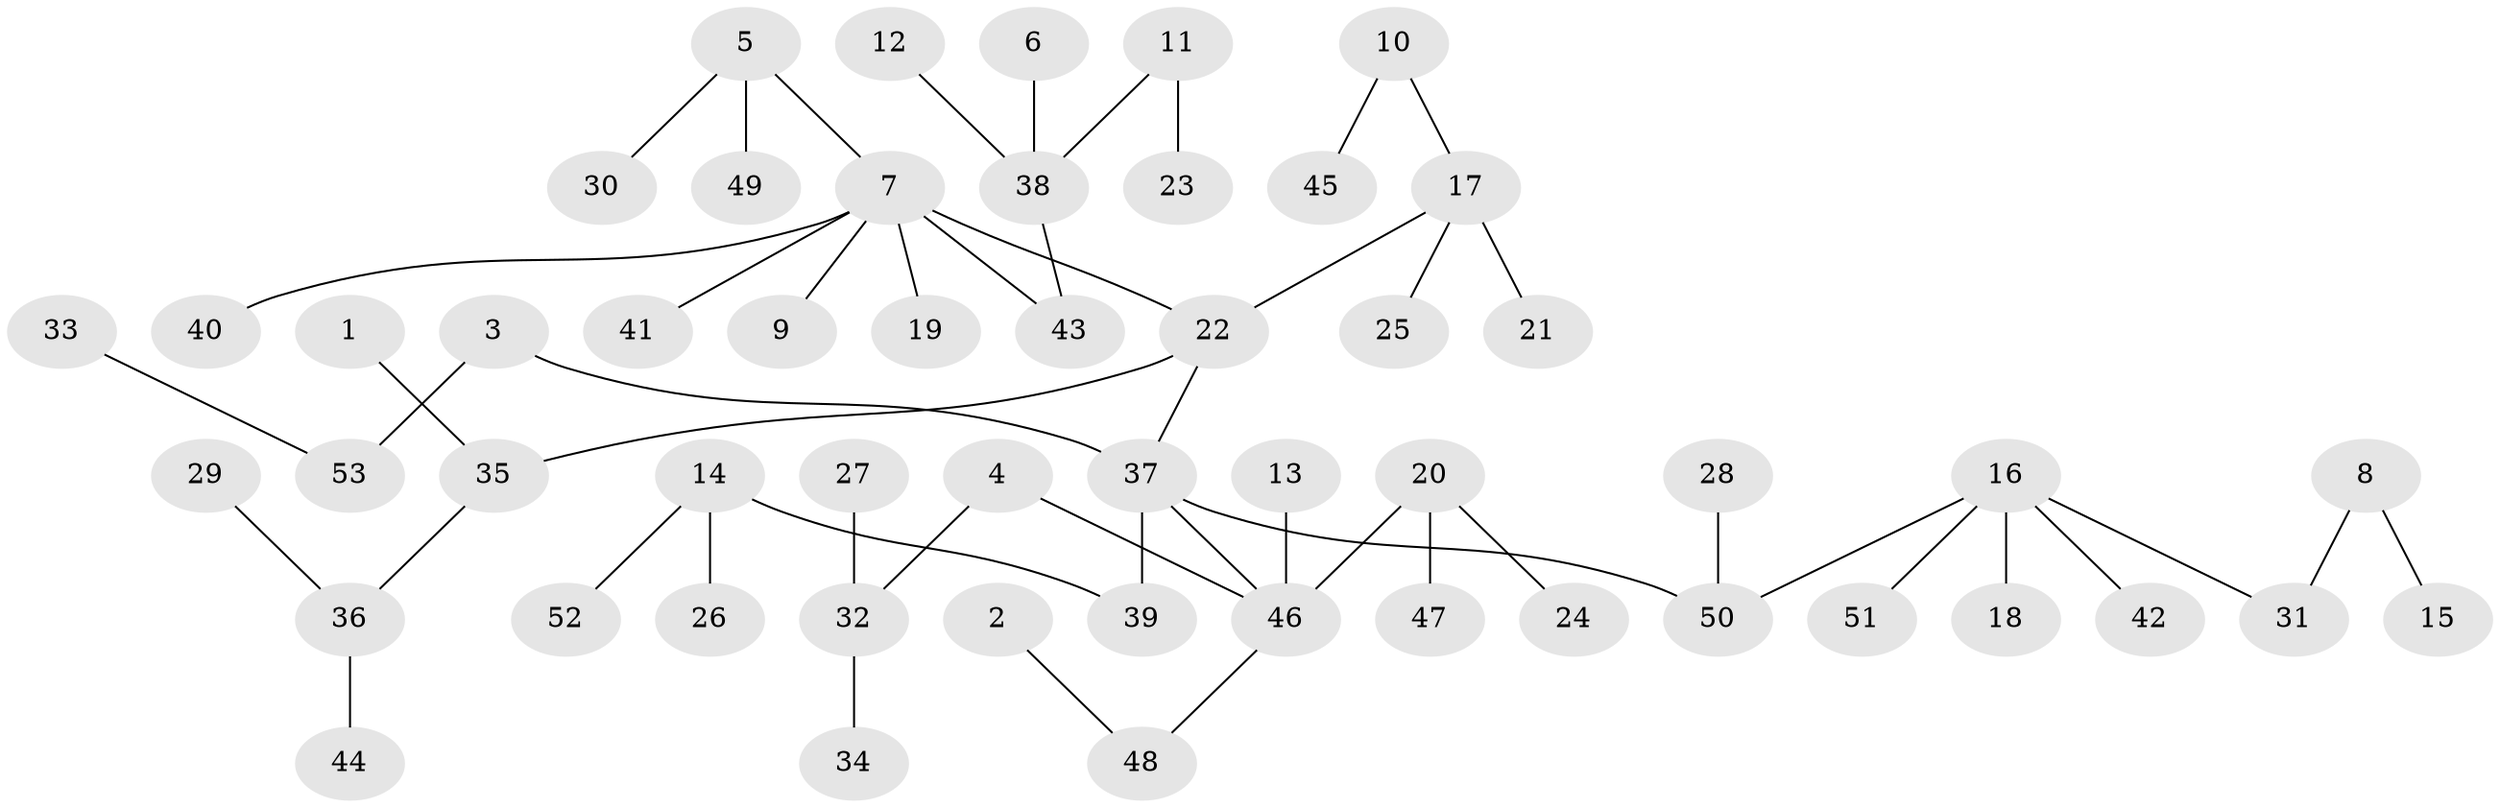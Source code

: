 // original degree distribution, {6: 0.02830188679245283, 5: 0.02830188679245283, 8: 0.009433962264150943, 7: 0.009433962264150943, 4: 0.0660377358490566, 3: 0.09433962264150944, 2: 0.2169811320754717, 1: 0.5471698113207547}
// Generated by graph-tools (version 1.1) at 2025/02/03/09/25 03:02:18]
// undirected, 53 vertices, 52 edges
graph export_dot {
graph [start="1"]
  node [color=gray90,style=filled];
  1;
  2;
  3;
  4;
  5;
  6;
  7;
  8;
  9;
  10;
  11;
  12;
  13;
  14;
  15;
  16;
  17;
  18;
  19;
  20;
  21;
  22;
  23;
  24;
  25;
  26;
  27;
  28;
  29;
  30;
  31;
  32;
  33;
  34;
  35;
  36;
  37;
  38;
  39;
  40;
  41;
  42;
  43;
  44;
  45;
  46;
  47;
  48;
  49;
  50;
  51;
  52;
  53;
  1 -- 35 [weight=1.0];
  2 -- 48 [weight=1.0];
  3 -- 37 [weight=1.0];
  3 -- 53 [weight=1.0];
  4 -- 32 [weight=1.0];
  4 -- 46 [weight=1.0];
  5 -- 7 [weight=1.0];
  5 -- 30 [weight=1.0];
  5 -- 49 [weight=1.0];
  6 -- 38 [weight=1.0];
  7 -- 9 [weight=1.0];
  7 -- 19 [weight=1.0];
  7 -- 22 [weight=1.0];
  7 -- 40 [weight=1.0];
  7 -- 41 [weight=1.0];
  7 -- 43 [weight=1.0];
  8 -- 15 [weight=1.0];
  8 -- 31 [weight=1.0];
  10 -- 17 [weight=1.0];
  10 -- 45 [weight=1.0];
  11 -- 23 [weight=1.0];
  11 -- 38 [weight=1.0];
  12 -- 38 [weight=1.0];
  13 -- 46 [weight=1.0];
  14 -- 26 [weight=1.0];
  14 -- 39 [weight=1.0];
  14 -- 52 [weight=1.0];
  16 -- 18 [weight=1.0];
  16 -- 31 [weight=1.0];
  16 -- 42 [weight=1.0];
  16 -- 50 [weight=1.0];
  16 -- 51 [weight=1.0];
  17 -- 21 [weight=1.0];
  17 -- 22 [weight=1.0];
  17 -- 25 [weight=1.0];
  20 -- 24 [weight=1.0];
  20 -- 46 [weight=1.0];
  20 -- 47 [weight=1.0];
  22 -- 35 [weight=1.0];
  22 -- 37 [weight=1.0];
  27 -- 32 [weight=1.0];
  28 -- 50 [weight=1.0];
  29 -- 36 [weight=1.0];
  32 -- 34 [weight=1.0];
  33 -- 53 [weight=1.0];
  35 -- 36 [weight=1.0];
  36 -- 44 [weight=1.0];
  37 -- 39 [weight=1.0];
  37 -- 46 [weight=1.0];
  37 -- 50 [weight=1.0];
  38 -- 43 [weight=1.0];
  46 -- 48 [weight=1.0];
}
